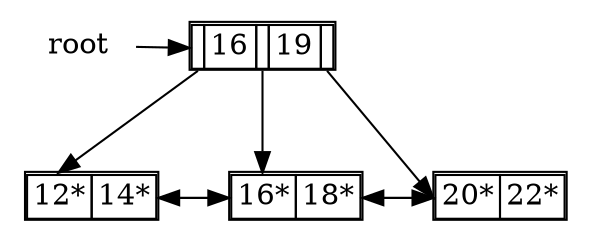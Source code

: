digraph G
{
    splines=false
    "block"
    [
        shape = none
        label = <<table border="1" cellborder="1" cellspacing="0">
                    <tr>
                        <td port="connector0"></td>
                        <td port="key0">16</td>
                        <td port="connector1"></td>
                        <td port="key1">19</td>
                        <td port="connector2"></td>
                    </tr>
                </table>>
    ]
    "block0"
    [
        shape = none
        label = <<table border="1" cellborder="1" cellspacing="0">
                    <tr>
                        <td port="key0">12*</td>
                        <td port="key1">14*</td>
                    </tr>
                </table>>
    ]
    "block1"
    [
        shape = none
        label = <<table border="1" cellborder="1" cellspacing="0">
                    <tr>
                        <td port="key0">16*</td>
                        <td port="key1">18*</td>
                    </tr>
                </table>>
    ]
    "block2"
    [
        shape = none
        label = <<table border="1" cellborder="1" cellspacing="0">
                    <tr>
                        <td port="key0">20*</td>
                        <td port="key1">22*</td>
                    </tr>
                </table>>
    ]

    "block":"connector0" -> "block0":"key0"
    "block":"connector1" -> "block1":"key0"
    "block":"connector2" -> "block2":"key0"

    "block1":"key0" -> "block0":"key1"
    "block0":"key1" -> "block1":"key0"

    "block2":"key0" -> "block1":"key1"
    "block1":"key1" -> "block2":"key0"

    "root" [ shape = none label="root" ]
    "root" -> "block":"connector0"

    {rank=min; "block" "root"}
    {rank=same; "block0" "block1" "block2"}
}
